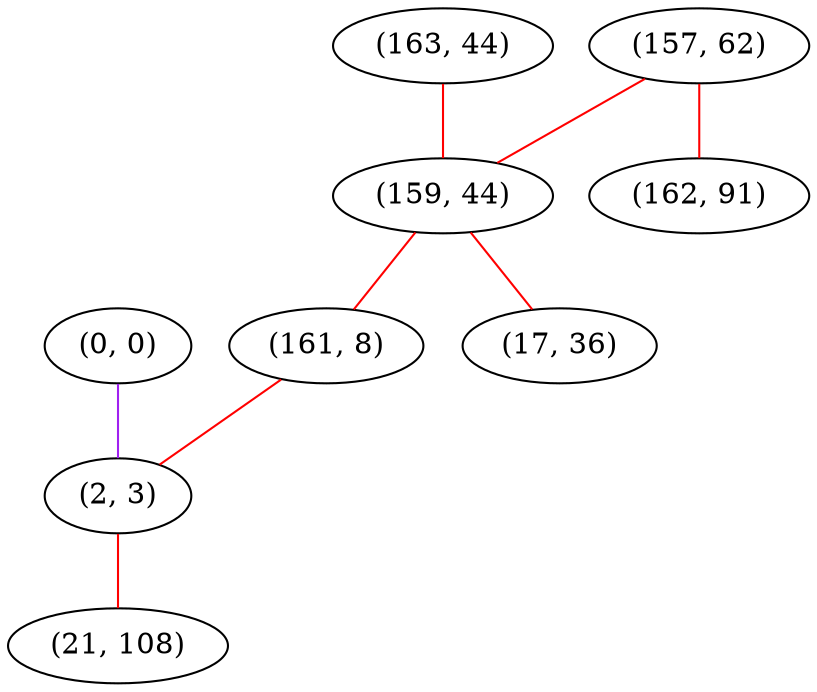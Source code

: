 graph "" {
"(0, 0)";
"(163, 44)";
"(157, 62)";
"(159, 44)";
"(161, 8)";
"(2, 3)";
"(21, 108)";
"(162, 91)";
"(17, 36)";
"(0, 0)" -- "(2, 3)"  [color=purple, key=0, weight=4];
"(163, 44)" -- "(159, 44)"  [color=red, key=0, weight=1];
"(157, 62)" -- "(159, 44)"  [color=red, key=0, weight=1];
"(157, 62)" -- "(162, 91)"  [color=red, key=0, weight=1];
"(159, 44)" -- "(161, 8)"  [color=red, key=0, weight=1];
"(159, 44)" -- "(17, 36)"  [color=red, key=0, weight=1];
"(161, 8)" -- "(2, 3)"  [color=red, key=0, weight=1];
"(2, 3)" -- "(21, 108)"  [color=red, key=0, weight=1];
}

